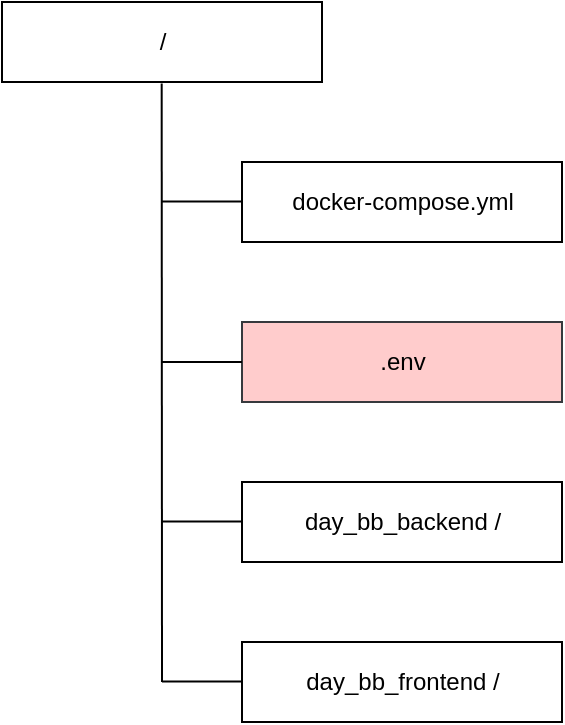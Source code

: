 <mxfile version="24.7.17">
  <diagram name="Страница — 1" id="HdDqzelI2nXK8UKJQudL">
    <mxGraphModel dx="819" dy="449" grid="1" gridSize="10" guides="1" tooltips="1" connect="1" arrows="1" fold="1" page="1" pageScale="1" pageWidth="827" pageHeight="1169" math="0" shadow="0">
      <root>
        <mxCell id="0" />
        <mxCell id="1" parent="0" />
        <mxCell id="OXLyRYG_PcxVn040o4Vd-1" value="/" style="verticalLabelPosition=middle;verticalAlign=middle;html=1;shape=mxgraph.basic.rect;fillColor2=none;strokeWidth=1;size=20;indent=5;labelPosition=center;align=center;" vertex="1" parent="1">
          <mxGeometry x="120" y="40" width="160" height="40" as="geometry" />
        </mxCell>
        <mxCell id="OXLyRYG_PcxVn040o4Vd-11" value="docker-compose.yml" style="verticalLabelPosition=middle;verticalAlign=middle;html=1;shape=mxgraph.basic.rect;fillColor2=none;strokeWidth=1;size=20;indent=5;labelPosition=center;align=center;" vertex="1" parent="1">
          <mxGeometry x="240" y="120" width="160" height="40" as="geometry" />
        </mxCell>
        <mxCell id="OXLyRYG_PcxVn040o4Vd-12" value=".env" style="verticalLabelPosition=middle;verticalAlign=middle;html=1;shape=mxgraph.basic.rect;fillColor2=none;strokeWidth=1;size=20;indent=5;labelPosition=center;align=center;fillColor=#ffcccc;strokeColor=#36393d;" vertex="1" parent="1">
          <mxGeometry x="240" y="200" width="160" height="40" as="geometry" />
        </mxCell>
        <mxCell id="OXLyRYG_PcxVn040o4Vd-13" value="day_bb_backend /" style="verticalLabelPosition=middle;verticalAlign=middle;html=1;shape=mxgraph.basic.rect;fillColor2=none;strokeWidth=1;size=20;indent=5;labelPosition=center;align=center;" vertex="1" parent="1">
          <mxGeometry x="240" y="280" width="160" height="40" as="geometry" />
        </mxCell>
        <mxCell id="OXLyRYG_PcxVn040o4Vd-14" value="day_bb_frontend /" style="verticalLabelPosition=middle;verticalAlign=middle;html=1;shape=mxgraph.basic.rect;fillColor2=none;strokeWidth=1;size=20;indent=5;labelPosition=center;align=center;" vertex="1" parent="1">
          <mxGeometry x="240" y="360" width="160" height="40" as="geometry" />
        </mxCell>
        <mxCell id="OXLyRYG_PcxVn040o4Vd-21" value="" style="endArrow=none;html=1;rounded=0;entryX=0.499;entryY=1.018;entryDx=0;entryDy=0;entryPerimeter=0;" edge="1" parent="1" target="OXLyRYG_PcxVn040o4Vd-1">
          <mxGeometry width="50" height="50" relative="1" as="geometry">
            <mxPoint x="200" y="380" as="sourcePoint" />
            <mxPoint x="380" y="230" as="targetPoint" />
            <Array as="points" />
          </mxGeometry>
        </mxCell>
        <mxCell id="OXLyRYG_PcxVn040o4Vd-22" value="" style="endArrow=none;html=1;rounded=0;" edge="1" parent="1">
          <mxGeometry width="50" height="50" relative="1" as="geometry">
            <mxPoint x="200" y="220" as="sourcePoint" />
            <mxPoint x="240" y="220" as="targetPoint" />
          </mxGeometry>
        </mxCell>
        <mxCell id="OXLyRYG_PcxVn040o4Vd-23" value="" style="endArrow=none;html=1;rounded=0;" edge="1" parent="1">
          <mxGeometry width="50" height="50" relative="1" as="geometry">
            <mxPoint x="200" y="299.71" as="sourcePoint" />
            <mxPoint x="240" y="299.71" as="targetPoint" />
          </mxGeometry>
        </mxCell>
        <mxCell id="OXLyRYG_PcxVn040o4Vd-24" value="" style="endArrow=none;html=1;rounded=0;" edge="1" parent="1">
          <mxGeometry width="50" height="50" relative="1" as="geometry">
            <mxPoint x="200" y="139.71" as="sourcePoint" />
            <mxPoint x="240" y="139.71" as="targetPoint" />
          </mxGeometry>
        </mxCell>
        <mxCell id="OXLyRYG_PcxVn040o4Vd-25" value="" style="endArrow=none;html=1;rounded=0;" edge="1" parent="1">
          <mxGeometry width="50" height="50" relative="1" as="geometry">
            <mxPoint x="200" y="379.71" as="sourcePoint" />
            <mxPoint x="240" y="379.71" as="targetPoint" />
          </mxGeometry>
        </mxCell>
      </root>
    </mxGraphModel>
  </diagram>
</mxfile>
